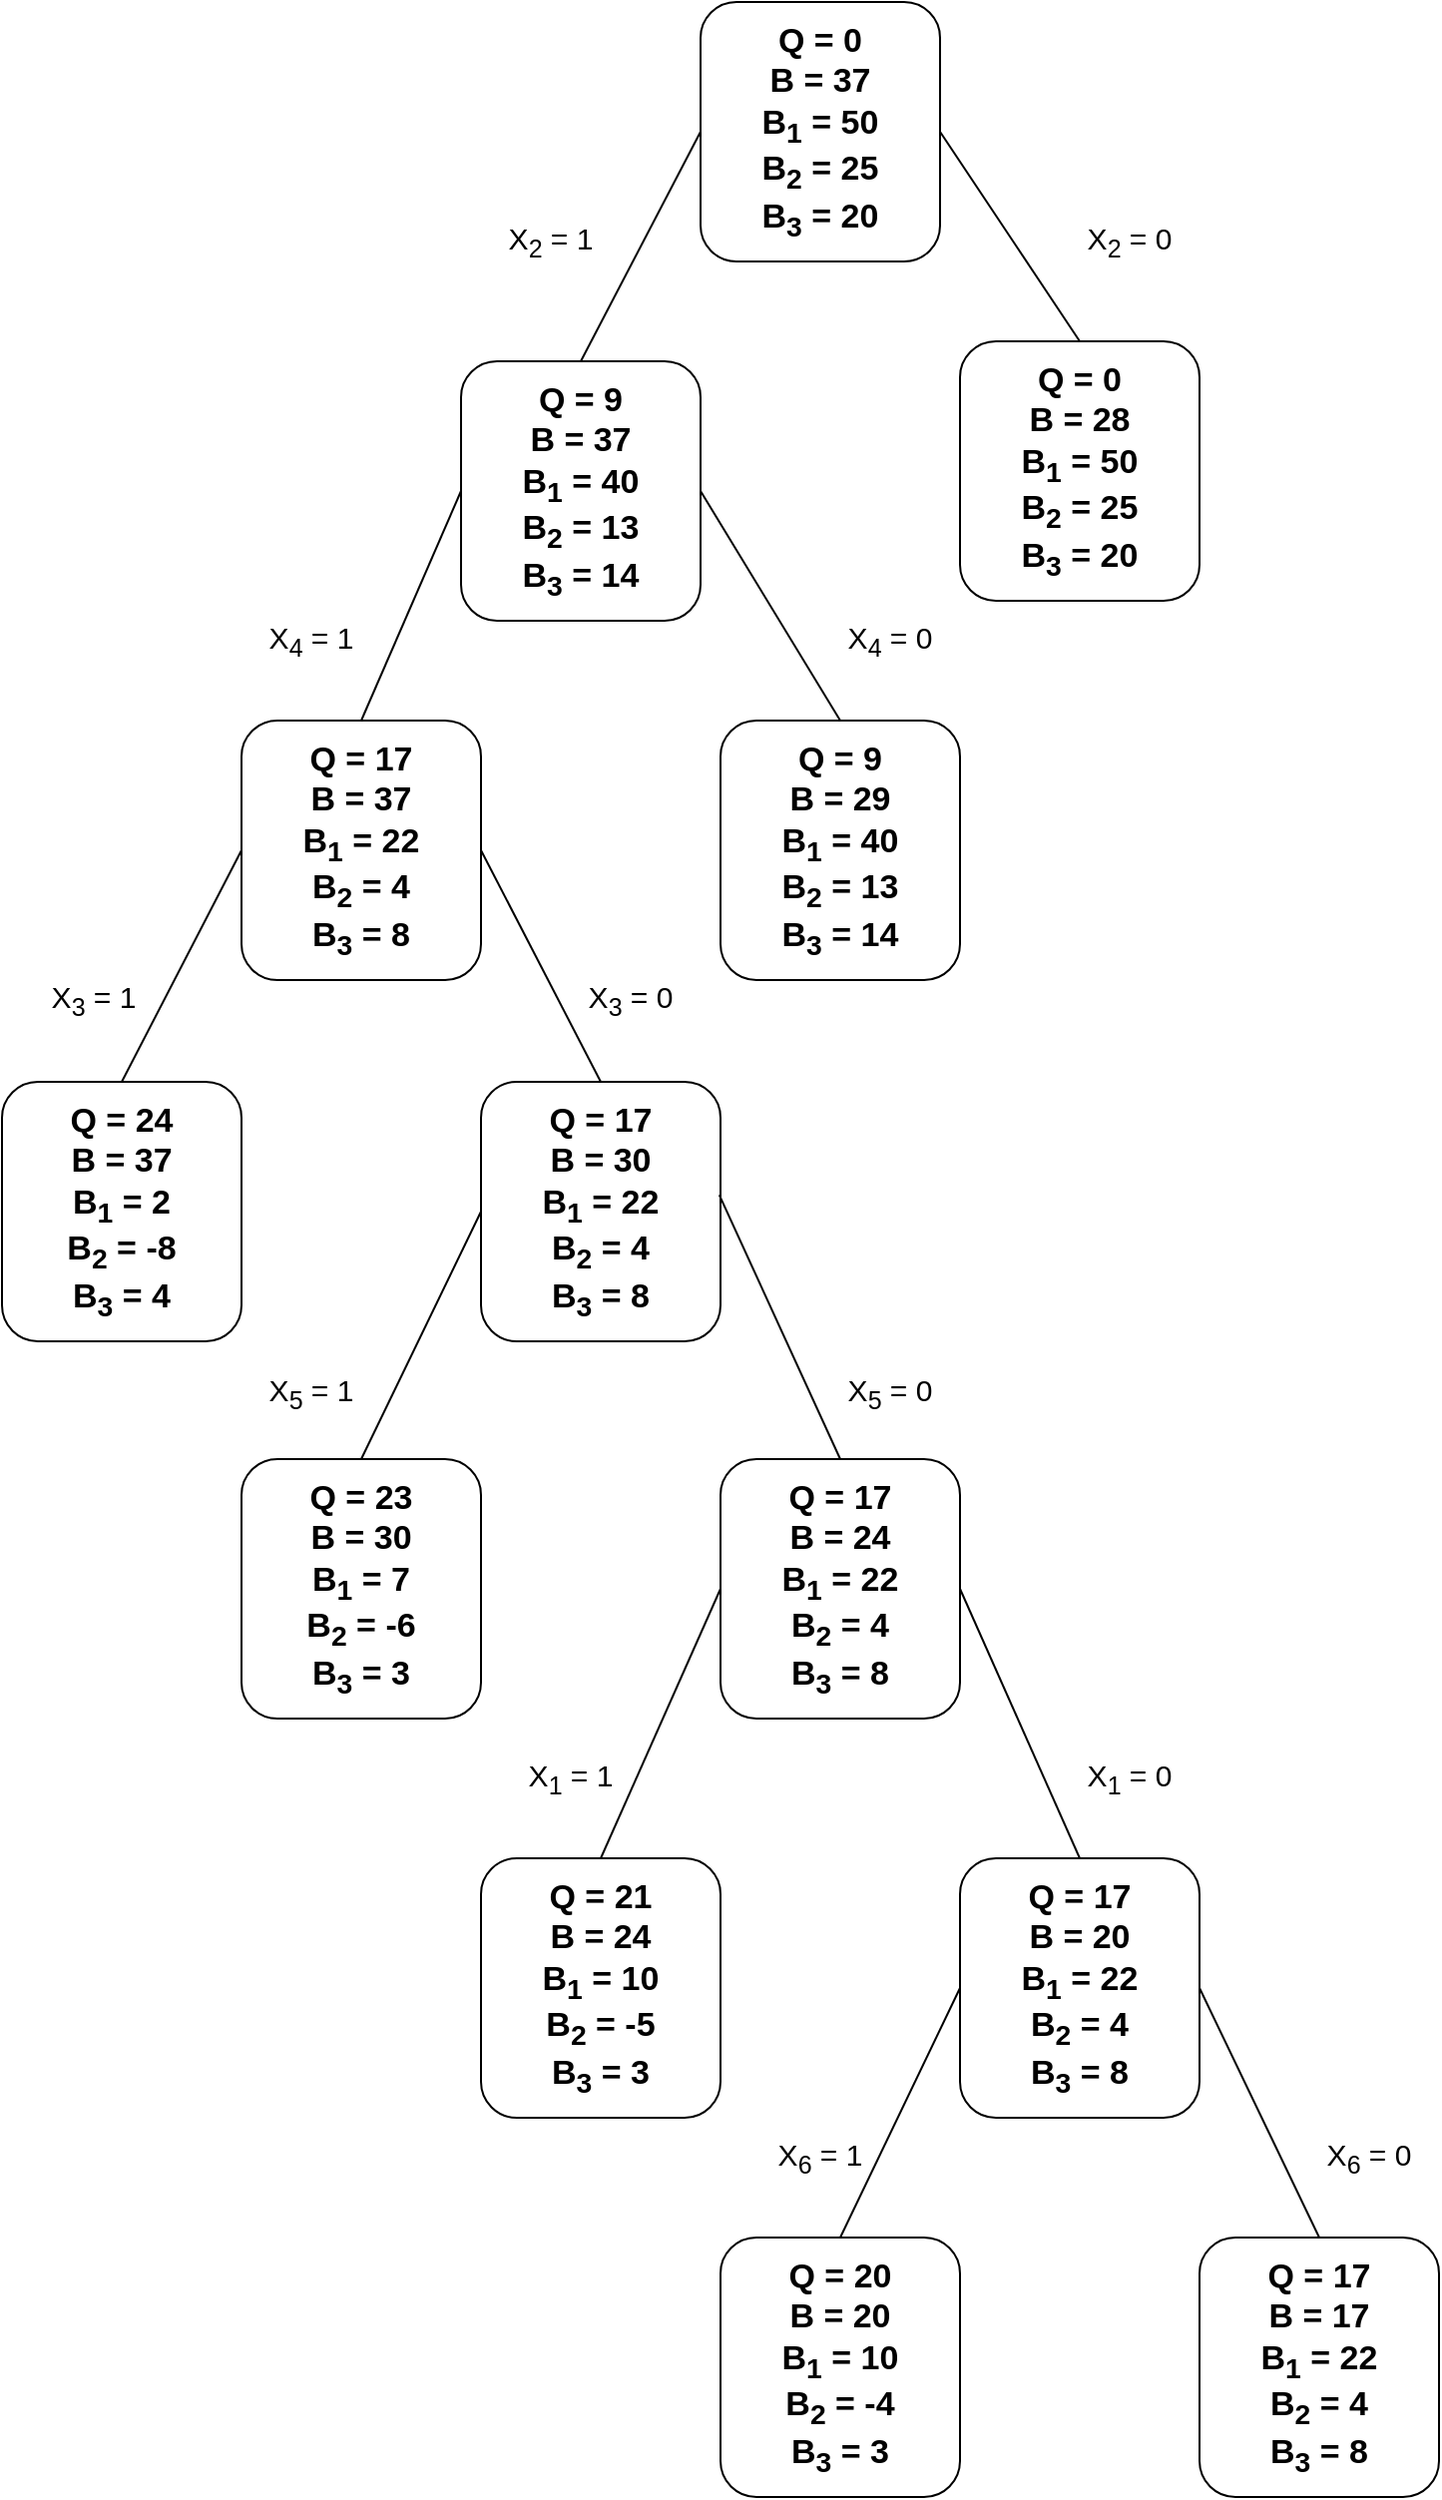 <mxfile version="14.6.0" type="github">
  <diagram id="OXTVUF7HlhCObVoxJSgy" name="Page-1">
    <mxGraphModel dx="898" dy="511" grid="1" gridSize="10" guides="1" tooltips="1" connect="1" arrows="1" fold="1" page="1" pageScale="1" pageWidth="850" pageHeight="1100" math="0" shadow="0">
      <root>
        <mxCell id="0" />
        <mxCell id="1" parent="0" />
        <mxCell id="FySZx3URaAbEBxZgUa9X-1" value="&lt;font style=&quot;font-size: 17px&quot;&gt;Q = 0&lt;br&gt;B = 37&lt;br&gt;B&lt;sub&gt;1&lt;/sub&gt; = 50&lt;br&gt;B&lt;sub&gt;2&lt;/sub&gt; = 25&lt;br&gt;B&lt;sub&gt;3&lt;/sub&gt; = 20&lt;/font&gt;" style="rounded=1;whiteSpace=wrap;html=1;fontStyle=1" vertex="1" parent="1">
          <mxGeometry x="390" y="20" width="120" height="130" as="geometry" />
        </mxCell>
        <mxCell id="FySZx3URaAbEBxZgUa9X-3" value="&lt;font style=&quot;font-size: 17px&quot;&gt;Q = 9&lt;br&gt;B = 37&lt;br&gt;B&lt;sub&gt;1&lt;/sub&gt; = 40&lt;br&gt;B&lt;sub&gt;2&lt;/sub&gt; = 13&lt;br&gt;B&lt;sub&gt;3&lt;/sub&gt; = 14&lt;/font&gt;" style="rounded=1;whiteSpace=wrap;html=1;fontStyle=1" vertex="1" parent="1">
          <mxGeometry x="270" y="200" width="120" height="130" as="geometry" />
        </mxCell>
        <mxCell id="FySZx3URaAbEBxZgUa9X-4" value="&lt;font style=&quot;font-size: 17px&quot;&gt;Q = 0&lt;br&gt;B = 28&lt;br&gt;B&lt;sub&gt;1&lt;/sub&gt; = 50&lt;br&gt;B&lt;sub&gt;2&lt;/sub&gt; = 25&lt;br&gt;B&lt;sub&gt;3&lt;/sub&gt; = 20&lt;/font&gt;" style="rounded=1;whiteSpace=wrap;html=1;fontStyle=1" vertex="1" parent="1">
          <mxGeometry x="520" y="190" width="120" height="130" as="geometry" />
        </mxCell>
        <mxCell id="FySZx3URaAbEBxZgUa9X-5" value="" style="endArrow=none;html=1;entryX=0;entryY=0.5;entryDx=0;entryDy=0;exitX=0.5;exitY=0;exitDx=0;exitDy=0;" edge="1" parent="1" source="FySZx3URaAbEBxZgUa9X-3" target="FySZx3URaAbEBxZgUa9X-1">
          <mxGeometry width="50" height="50" relative="1" as="geometry">
            <mxPoint x="400" y="300" as="sourcePoint" />
            <mxPoint x="450" y="250" as="targetPoint" />
          </mxGeometry>
        </mxCell>
        <mxCell id="FySZx3URaAbEBxZgUa9X-6" value="" style="endArrow=none;html=1;entryX=1;entryY=0.5;entryDx=0;entryDy=0;exitX=0.5;exitY=0;exitDx=0;exitDy=0;" edge="1" parent="1" source="FySZx3URaAbEBxZgUa9X-4" target="FySZx3URaAbEBxZgUa9X-1">
          <mxGeometry width="50" height="50" relative="1" as="geometry">
            <mxPoint x="400" y="300" as="sourcePoint" />
            <mxPoint x="450" y="250" as="targetPoint" />
          </mxGeometry>
        </mxCell>
        <mxCell id="FySZx3URaAbEBxZgUa9X-7" value="&lt;font style=&quot;font-size: 15px&quot;&gt;X&lt;sub&gt;4&lt;/sub&gt; = 1&lt;/font&gt;" style="text;html=1;strokeColor=none;fillColor=none;align=center;verticalAlign=middle;whiteSpace=wrap;rounded=0;strokeWidth=3;" vertex="1" parent="1">
          <mxGeometry x="160" y="330" width="70" height="20" as="geometry" />
        </mxCell>
        <mxCell id="FySZx3URaAbEBxZgUa9X-10" value="&lt;font style=&quot;font-size: 15px&quot;&gt;X&lt;sub&gt;2&lt;/sub&gt; = 0&lt;/font&gt;" style="text;html=1;strokeColor=none;fillColor=none;align=center;verticalAlign=middle;whiteSpace=wrap;rounded=0;strokeWidth=3;" vertex="1" parent="1">
          <mxGeometry x="570" y="130" width="70" height="20" as="geometry" />
        </mxCell>
        <mxCell id="FySZx3URaAbEBxZgUa9X-12" value="&lt;font style=&quot;font-size: 17px&quot;&gt;Q = 17&lt;br&gt;B = 37&lt;br&gt;B&lt;sub&gt;1&lt;/sub&gt; = 22&lt;br&gt;B&lt;sub&gt;2&lt;/sub&gt; = 4&lt;br&gt;B&lt;sub&gt;3&lt;/sub&gt; = 8&lt;/font&gt;" style="rounded=1;whiteSpace=wrap;html=1;fontStyle=1" vertex="1" parent="1">
          <mxGeometry x="160" y="380" width="120" height="130" as="geometry" />
        </mxCell>
        <mxCell id="FySZx3URaAbEBxZgUa9X-13" value="&lt;font style=&quot;font-size: 17px&quot;&gt;Q = 9&lt;br&gt;B = 29&lt;br&gt;B&lt;sub&gt;1&lt;/sub&gt; = 40&lt;br&gt;B&lt;sub&gt;2&lt;/sub&gt; = 13&lt;br&gt;B&lt;sub&gt;3&lt;/sub&gt; = 14&lt;/font&gt;" style="rounded=1;whiteSpace=wrap;html=1;fontStyle=1" vertex="1" parent="1">
          <mxGeometry x="400" y="380" width="120" height="130" as="geometry" />
        </mxCell>
        <mxCell id="FySZx3URaAbEBxZgUa9X-14" value="" style="endArrow=none;html=1;entryX=0;entryY=0.5;entryDx=0;entryDy=0;exitX=0.5;exitY=0;exitDx=0;exitDy=0;" edge="1" parent="1" source="FySZx3URaAbEBxZgUa9X-12" target="FySZx3URaAbEBxZgUa9X-3">
          <mxGeometry width="50" height="50" relative="1" as="geometry">
            <mxPoint x="370" y="370" as="sourcePoint" />
            <mxPoint x="420" y="320" as="targetPoint" />
          </mxGeometry>
        </mxCell>
        <mxCell id="FySZx3URaAbEBxZgUa9X-15" value="" style="endArrow=none;html=1;entryX=1;entryY=0.5;entryDx=0;entryDy=0;exitX=0.5;exitY=0;exitDx=0;exitDy=0;" edge="1" parent="1" source="FySZx3URaAbEBxZgUa9X-13" target="FySZx3URaAbEBxZgUa9X-3">
          <mxGeometry width="50" height="50" relative="1" as="geometry">
            <mxPoint x="370" y="370" as="sourcePoint" />
            <mxPoint x="420" y="320" as="targetPoint" />
          </mxGeometry>
        </mxCell>
        <mxCell id="FySZx3URaAbEBxZgUa9X-17" value="&lt;font style=&quot;font-size: 15px&quot;&gt;X&lt;sub&gt;3&lt;/sub&gt; = 0&lt;/font&gt;" style="text;html=1;strokeColor=none;fillColor=none;align=center;verticalAlign=middle;whiteSpace=wrap;rounded=0;strokeWidth=3;" vertex="1" parent="1">
          <mxGeometry x="320" y="510" width="70" height="20" as="geometry" />
        </mxCell>
        <mxCell id="FySZx3URaAbEBxZgUa9X-18" value="&lt;font style=&quot;font-size: 17px&quot;&gt;Q = 24&lt;br&gt;B = 37&lt;br&gt;B&lt;sub&gt;1&lt;/sub&gt; = 2&lt;br&gt;B&lt;sub&gt;2&lt;/sub&gt; = -8&lt;br&gt;B&lt;sub&gt;3&lt;/sub&gt; = 4&lt;/font&gt;" style="rounded=1;whiteSpace=wrap;html=1;fontStyle=1" vertex="1" parent="1">
          <mxGeometry x="40" y="561" width="120" height="130" as="geometry" />
        </mxCell>
        <mxCell id="FySZx3URaAbEBxZgUa9X-19" value="&lt;font style=&quot;font-size: 17px&quot;&gt;Q = 17&lt;br&gt;B = 30&lt;br&gt;B&lt;sub&gt;1&lt;/sub&gt; = 22&lt;br&gt;B&lt;sub&gt;2&lt;/sub&gt; = 4&lt;br&gt;B&lt;sub&gt;3&lt;/sub&gt; = 8&lt;/font&gt;" style="rounded=1;whiteSpace=wrap;html=1;fontStyle=1" vertex="1" parent="1">
          <mxGeometry x="280" y="561" width="120" height="130" as="geometry" />
        </mxCell>
        <mxCell id="FySZx3URaAbEBxZgUa9X-20" value="" style="endArrow=none;html=1;entryX=0;entryY=0.5;entryDx=0;entryDy=0;exitX=0.5;exitY=0;exitDx=0;exitDy=0;" edge="1" parent="1" source="FySZx3URaAbEBxZgUa9X-18" target="FySZx3URaAbEBxZgUa9X-12">
          <mxGeometry width="50" height="50" relative="1" as="geometry">
            <mxPoint x="370" y="550" as="sourcePoint" />
            <mxPoint x="420" y="500" as="targetPoint" />
          </mxGeometry>
        </mxCell>
        <mxCell id="FySZx3URaAbEBxZgUa9X-21" value="" style="endArrow=none;html=1;entryX=1;entryY=0.5;entryDx=0;entryDy=0;exitX=0.5;exitY=0;exitDx=0;exitDy=0;" edge="1" parent="1" source="FySZx3URaAbEBxZgUa9X-19" target="FySZx3URaAbEBxZgUa9X-12">
          <mxGeometry width="50" height="50" relative="1" as="geometry">
            <mxPoint x="370" y="550" as="sourcePoint" />
            <mxPoint x="420" y="500" as="targetPoint" />
          </mxGeometry>
        </mxCell>
        <mxCell id="FySZx3URaAbEBxZgUa9X-22" value="&lt;font style=&quot;font-size: 15px&quot;&gt;X&lt;sub&gt;3&lt;/sub&gt; = 1&lt;/font&gt;" style="text;html=1;strokeColor=none;fillColor=none;align=center;verticalAlign=middle;whiteSpace=wrap;rounded=0;strokeWidth=3;" vertex="1" parent="1">
          <mxGeometry x="51" y="510" width="70" height="20" as="geometry" />
        </mxCell>
        <mxCell id="FySZx3URaAbEBxZgUa9X-23" value="&lt;font style=&quot;font-size: 17px&quot;&gt;Q = 23&lt;br&gt;B = 30&lt;br&gt;B&lt;sub&gt;1&lt;/sub&gt; = 7&lt;br&gt;B&lt;sub&gt;2&lt;/sub&gt; = -6&lt;br&gt;B&lt;sub&gt;3&lt;/sub&gt; = 3&lt;/font&gt;" style="rounded=1;whiteSpace=wrap;html=1;fontStyle=1" vertex="1" parent="1">
          <mxGeometry x="160" y="750" width="120" height="130" as="geometry" />
        </mxCell>
        <mxCell id="FySZx3URaAbEBxZgUa9X-24" value="&lt;font style=&quot;font-size: 17px&quot;&gt;Q = 17&lt;br&gt;B = 24&lt;br&gt;B&lt;sub&gt;1&lt;/sub&gt; = 22&lt;br&gt;B&lt;sub&gt;2&lt;/sub&gt; = 4&lt;br&gt;B&lt;sub&gt;3&lt;/sub&gt; = 8&lt;/font&gt;" style="rounded=1;whiteSpace=wrap;html=1;fontStyle=1" vertex="1" parent="1">
          <mxGeometry x="400" y="750" width="120" height="130" as="geometry" />
        </mxCell>
        <mxCell id="FySZx3URaAbEBxZgUa9X-25" value="" style="endArrow=none;html=1;entryX=0;entryY=0.5;entryDx=0;entryDy=0;exitX=0.5;exitY=0;exitDx=0;exitDy=0;" edge="1" parent="1" source="FySZx3URaAbEBxZgUa9X-23" target="FySZx3URaAbEBxZgUa9X-19">
          <mxGeometry width="50" height="50" relative="1" as="geometry">
            <mxPoint x="370" y="830" as="sourcePoint" />
            <mxPoint x="420" y="780" as="targetPoint" />
          </mxGeometry>
        </mxCell>
        <mxCell id="FySZx3URaAbEBxZgUa9X-26" value="" style="endArrow=none;html=1;entryX=0.995;entryY=0.436;entryDx=0;entryDy=0;entryPerimeter=0;exitX=0.5;exitY=0;exitDx=0;exitDy=0;" edge="1" parent="1" source="FySZx3URaAbEBxZgUa9X-24" target="FySZx3URaAbEBxZgUa9X-19">
          <mxGeometry width="50" height="50" relative="1" as="geometry">
            <mxPoint x="370" y="830" as="sourcePoint" />
            <mxPoint x="420" y="780" as="targetPoint" />
          </mxGeometry>
        </mxCell>
        <mxCell id="FySZx3URaAbEBxZgUa9X-27" value="&lt;font style=&quot;font-size: 15px&quot;&gt;X&lt;sub&gt;5&lt;/sub&gt; = 1&lt;/font&gt;" style="text;html=1;strokeColor=none;fillColor=none;align=center;verticalAlign=middle;whiteSpace=wrap;rounded=1;strokeWidth=3;" vertex="1" parent="1">
          <mxGeometry x="160" y="707" width="70" height="20" as="geometry" />
        </mxCell>
        <mxCell id="FySZx3URaAbEBxZgUa9X-28" value="&lt;font style=&quot;font-size: 15px&quot;&gt;X&lt;sub&gt;5&lt;/sub&gt; = 0&lt;/font&gt;" style="text;html=1;strokeColor=none;fillColor=none;align=center;verticalAlign=middle;whiteSpace=wrap;rounded=0;strokeWidth=3;" vertex="1" parent="1">
          <mxGeometry x="450" y="707" width="70" height="20" as="geometry" />
        </mxCell>
        <mxCell id="FySZx3URaAbEBxZgUa9X-29" value="&lt;font style=&quot;font-size: 17px&quot;&gt;Q = 21&lt;br&gt;B = 24&lt;br&gt;B&lt;sub&gt;1&lt;/sub&gt; = 10&lt;br&gt;B&lt;sub&gt;2&lt;/sub&gt; = -5&lt;br&gt;B&lt;sub&gt;3&lt;/sub&gt; = 3&lt;/font&gt;" style="rounded=1;whiteSpace=wrap;html=1;fontStyle=1" vertex="1" parent="1">
          <mxGeometry x="280" y="950" width="120" height="130" as="geometry" />
        </mxCell>
        <mxCell id="FySZx3URaAbEBxZgUa9X-30" value="&lt;font style=&quot;font-size: 17px&quot;&gt;Q = 17&lt;br&gt;B = 20&lt;br&gt;B&lt;sub&gt;1&lt;/sub&gt; = 22&lt;br&gt;B&lt;sub&gt;2&lt;/sub&gt; = 4&lt;br&gt;B&lt;sub&gt;3&lt;/sub&gt; = 8&lt;/font&gt;" style="rounded=1;whiteSpace=wrap;html=1;fontStyle=1" vertex="1" parent="1">
          <mxGeometry x="520" y="950" width="120" height="130" as="geometry" />
        </mxCell>
        <mxCell id="FySZx3URaAbEBxZgUa9X-31" value="" style="endArrow=none;html=1;entryX=0;entryY=0.5;entryDx=0;entryDy=0;exitX=0.5;exitY=0;exitDx=0;exitDy=0;" edge="1" parent="1" source="FySZx3URaAbEBxZgUa9X-29" target="FySZx3URaAbEBxZgUa9X-24">
          <mxGeometry width="50" height="50" relative="1" as="geometry">
            <mxPoint x="370" y="920" as="sourcePoint" />
            <mxPoint x="420" y="870" as="targetPoint" />
          </mxGeometry>
        </mxCell>
        <mxCell id="FySZx3URaAbEBxZgUa9X-32" value="" style="endArrow=none;html=1;entryX=1;entryY=0.5;entryDx=0;entryDy=0;exitX=0.5;exitY=0;exitDx=0;exitDy=0;" edge="1" parent="1" source="FySZx3URaAbEBxZgUa9X-30" target="FySZx3URaAbEBxZgUa9X-24">
          <mxGeometry width="50" height="50" relative="1" as="geometry">
            <mxPoint x="370" y="920" as="sourcePoint" />
            <mxPoint x="420" y="870" as="targetPoint" />
          </mxGeometry>
        </mxCell>
        <mxCell id="FySZx3URaAbEBxZgUa9X-33" value="&lt;font style=&quot;font-size: 15px&quot;&gt;X&lt;sub&gt;1&lt;/sub&gt; = 1&lt;/font&gt;" style="text;html=1;strokeColor=none;fillColor=none;align=center;verticalAlign=middle;whiteSpace=wrap;rounded=1;strokeWidth=3;" vertex="1" parent="1">
          <mxGeometry x="290" y="900" width="70" height="20" as="geometry" />
        </mxCell>
        <mxCell id="FySZx3URaAbEBxZgUa9X-34" value="&lt;font style=&quot;font-size: 15px&quot;&gt;X&lt;sub&gt;1&lt;/sub&gt; = 0&lt;/font&gt;" style="text;html=1;strokeColor=none;fillColor=none;align=center;verticalAlign=middle;whiteSpace=wrap;rounded=0;strokeWidth=3;" vertex="1" parent="1">
          <mxGeometry x="570" y="900" width="70" height="20" as="geometry" />
        </mxCell>
        <mxCell id="FySZx3URaAbEBxZgUa9X-35" value="&lt;font style=&quot;font-size: 17px&quot;&gt;Q = 20&lt;br&gt;B = 20&lt;br&gt;B&lt;sub&gt;1&lt;/sub&gt; = 10&lt;br&gt;B&lt;sub&gt;2&lt;/sub&gt; = -4&lt;br&gt;B&lt;sub&gt;3&lt;/sub&gt; = 3&lt;/font&gt;" style="rounded=1;whiteSpace=wrap;html=1;fontStyle=1" vertex="1" parent="1">
          <mxGeometry x="400" y="1140" width="120" height="130" as="geometry" />
        </mxCell>
        <mxCell id="FySZx3URaAbEBxZgUa9X-36" value="&lt;font style=&quot;font-size: 17px&quot;&gt;Q = 17&lt;br&gt;B = 17&lt;br&gt;B&lt;sub&gt;1&lt;/sub&gt; = 22&lt;br&gt;B&lt;sub&gt;2&lt;/sub&gt; = 4&lt;br&gt;B&lt;sub&gt;3&lt;/sub&gt; = 8&lt;/font&gt;" style="rounded=1;whiteSpace=wrap;html=1;fontStyle=1" vertex="1" parent="1">
          <mxGeometry x="640" y="1140" width="120" height="130" as="geometry" />
        </mxCell>
        <mxCell id="FySZx3URaAbEBxZgUa9X-37" value="" style="endArrow=none;html=1;entryX=0;entryY=0.5;entryDx=0;entryDy=0;exitX=0.5;exitY=0;exitDx=0;exitDy=0;" edge="1" parent="1" source="FySZx3URaAbEBxZgUa9X-35" target="FySZx3URaAbEBxZgUa9X-30">
          <mxGeometry width="50" height="50" relative="1" as="geometry">
            <mxPoint x="370" y="1100" as="sourcePoint" />
            <mxPoint x="420" y="1050" as="targetPoint" />
          </mxGeometry>
        </mxCell>
        <mxCell id="FySZx3URaAbEBxZgUa9X-38" value="" style="endArrow=none;html=1;entryX=1;entryY=0.5;entryDx=0;entryDy=0;exitX=0.5;exitY=0;exitDx=0;exitDy=0;" edge="1" parent="1" source="FySZx3URaAbEBxZgUa9X-36" target="FySZx3URaAbEBxZgUa9X-30">
          <mxGeometry width="50" height="50" relative="1" as="geometry">
            <mxPoint x="370" y="1100" as="sourcePoint" />
            <mxPoint x="420" y="1050" as="targetPoint" />
          </mxGeometry>
        </mxCell>
        <mxCell id="FySZx3URaAbEBxZgUa9X-39" value="&lt;font style=&quot;font-size: 15px&quot;&gt;X&lt;sub&gt;6&lt;/sub&gt; = 1&lt;/font&gt;" style="text;html=1;strokeColor=none;fillColor=none;align=center;verticalAlign=middle;whiteSpace=wrap;rounded=1;strokeWidth=3;" vertex="1" parent="1">
          <mxGeometry x="415" y="1090" width="70" height="20" as="geometry" />
        </mxCell>
        <mxCell id="FySZx3URaAbEBxZgUa9X-40" value="&lt;font style=&quot;font-size: 15px&quot;&gt;X&lt;sub&gt;6&lt;/sub&gt; = 0&lt;/font&gt;" style="text;html=1;strokeColor=none;fillColor=none;align=center;verticalAlign=middle;whiteSpace=wrap;rounded=0;strokeWidth=3;" vertex="1" parent="1">
          <mxGeometry x="690" y="1090" width="70" height="20" as="geometry" />
        </mxCell>
        <mxCell id="FySZx3URaAbEBxZgUa9X-41" value="&lt;font style=&quot;font-size: 15px&quot;&gt;X&lt;sub&gt;4&lt;/sub&gt; = 0&lt;/font&gt;" style="text;html=1;strokeColor=none;fillColor=none;align=center;verticalAlign=middle;whiteSpace=wrap;rounded=0;strokeWidth=3;" vertex="1" parent="1">
          <mxGeometry x="450" y="330" width="70" height="20" as="geometry" />
        </mxCell>
        <mxCell id="FySZx3URaAbEBxZgUa9X-43" value="&lt;font style=&quot;font-size: 15px&quot;&gt;X&lt;sub&gt;2&lt;/sub&gt; = 1&lt;/font&gt;" style="text;html=1;strokeColor=none;fillColor=none;align=center;verticalAlign=middle;whiteSpace=wrap;rounded=0;strokeWidth=3;" vertex="1" parent="1">
          <mxGeometry x="280" y="130" width="70" height="20" as="geometry" />
        </mxCell>
      </root>
    </mxGraphModel>
  </diagram>
</mxfile>

